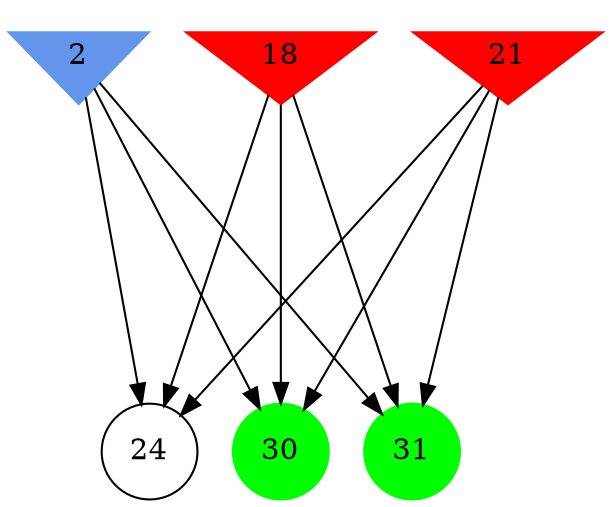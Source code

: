 digraph brain {
	ranksep=2.0;
	2 [shape=invtriangle,style=filled,color=cornflowerblue];
	18 [shape=invtriangle,style=filled,color=red];
	21 [shape=invtriangle,style=filled,color=red];
	24 [shape=circle,color=black];
	30 [shape=circle,style=filled,color=green];
	31 [shape=circle,style=filled,color=green];
	2	->	31;
	2	->	30;
	2	->	24;
	21	->	31;
	21	->	30;
	21	->	24;
	18	->	31;
	18	->	30;
	18	->	24;
	{ rank=same; 2; 18; 21; }
	{ rank=same; 24; }
	{ rank=same; 30; 31; }
}
